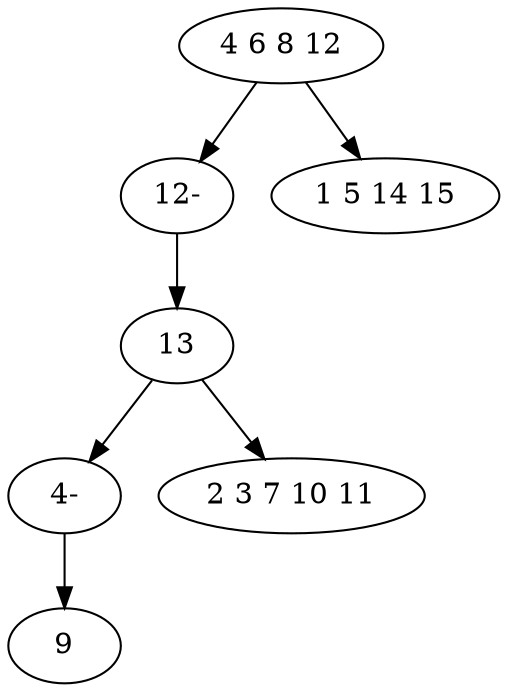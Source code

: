 digraph true_tree {
	"0" -> "6"
	"1" -> "5"
	"0" -> "3"
	"1" -> "4"
	"5" -> "2"
	"6" -> "1"
	"0" [label="4 6 8 12"];
	"1" [label="13"];
	"2" [label="9"];
	"3" [label="1 5 14 15"];
	"4" [label="2 3 7 10 11"];
	"5" [label="4-"];
	"6" [label="12-"];
}
